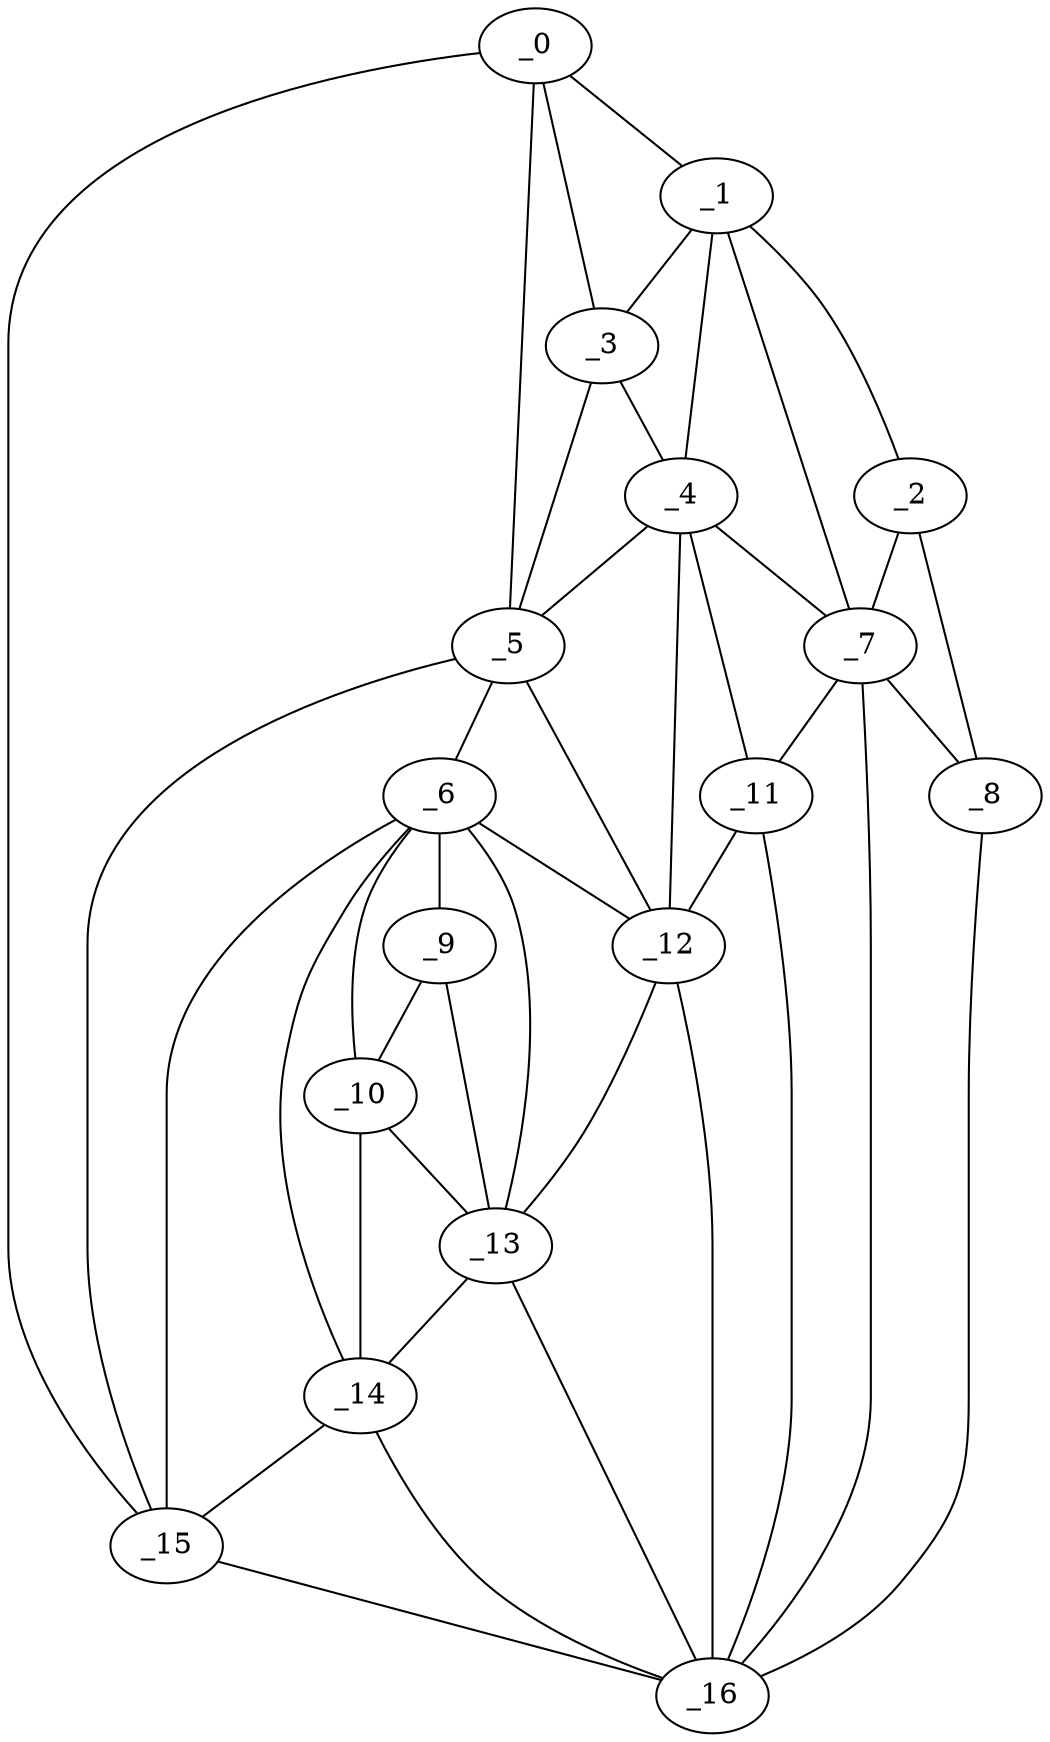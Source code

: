 graph "obj24__240.gxl" {
	_0	 [x=41,
		y=63];
	_1	 [x=42,
		y=29];
	_0 -- _1	 [valence=1];
	_3	 [x=47,
		y=64];
	_0 -- _3	 [valence=2];
	_5	 [x=64,
		y=71];
	_0 -- _5	 [valence=1];
	_15	 [x=93,
		y=118];
	_0 -- _15	 [valence=1];
	_2	 [x=43,
		y=8];
	_1 -- _2	 [valence=1];
	_1 -- _3	 [valence=1];
	_4	 [x=59,
		y=66];
	_1 -- _4	 [valence=2];
	_7	 [x=89,
		y=29];
	_1 -- _7	 [valence=1];
	_2 -- _7	 [valence=2];
	_8	 [x=90,
		y=9];
	_2 -- _8	 [valence=1];
	_3 -- _4	 [valence=1];
	_3 -- _5	 [valence=2];
	_4 -- _5	 [valence=2];
	_4 -- _7	 [valence=2];
	_11	 [x=93,
		y=50];
	_4 -- _11	 [valence=2];
	_12	 [x=93,
		y=57];
	_4 -- _12	 [valence=1];
	_6	 [x=73,
		y=77];
	_5 -- _6	 [valence=2];
	_5 -- _12	 [valence=2];
	_5 -- _15	 [valence=1];
	_9	 [x=91,
		y=87];
	_6 -- _9	 [valence=2];
	_10	 [x=92,
		y=92];
	_6 -- _10	 [valence=2];
	_6 -- _12	 [valence=2];
	_13	 [x=93,
		y=78];
	_6 -- _13	 [valence=2];
	_14	 [x=93,
		y=110];
	_6 -- _14	 [valence=1];
	_6 -- _15	 [valence=2];
	_7 -- _8	 [valence=2];
	_7 -- _11	 [valence=2];
	_16	 [x=94,
		y=37];
	_7 -- _16	 [valence=1];
	_8 -- _16	 [valence=1];
	_9 -- _10	 [valence=2];
	_9 -- _13	 [valence=1];
	_10 -- _13	 [valence=2];
	_10 -- _14	 [valence=2];
	_11 -- _12	 [valence=2];
	_11 -- _16	 [valence=2];
	_12 -- _13	 [valence=2];
	_12 -- _16	 [valence=1];
	_13 -- _14	 [valence=1];
	_13 -- _16	 [valence=2];
	_14 -- _15	 [valence=1];
	_14 -- _16	 [valence=2];
	_15 -- _16	 [valence=1];
}
